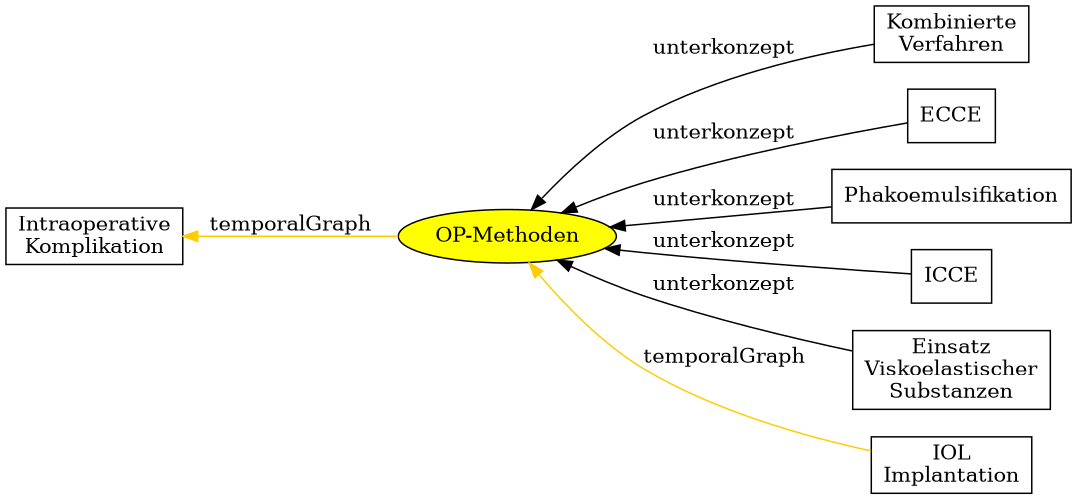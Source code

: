 digraph Konzeptuebersicht {
graph [size="7.18676193!" rankdir="RL"]
"Kombinierte Verfahren"[ URL="http://localhost:8080/KnowWE/Wiki.jsp?page=Kombinierte Verfahren" shape="box" label="Kombinierte\nVerfahren\n" ];
"ECCE"[ URL="http://localhost:8080/KnowWE/Wiki.jsp?page=ECCE" shape="box" label="ECCE" ];
"Phakoemulsifikation"[ URL="http://localhost:8080/KnowWE/Wiki.jsp?page=Phakoemulsifikation" shape="box" label="Phakoemulsifikation" ];
"ICCE"[ URL="http://localhost:8080/KnowWE/Wiki.jsp?page=ICCE" shape="box" label="ICCE" ];
"Einsatz Viskoelastischer Substanzen"[ URL="http://localhost:8080/KnowWE/Wiki.jsp?page=Einsatz Viskoelastischer Substanzen" shape="box" label="Einsatz\nViskoelastischer\nSubstanzen\n" ];
"IOL Implantation"[ URL="http://localhost:8080/KnowWE/Wiki.jsp?page=IOL Implantation" shape="box" label="IOL\nImplantation\n" ];
"OP-Methoden"[ URL="http://localhost:8080/KnowWE/Wiki.jsp?page=ForTestingOnly&concept=OP-Methoden" style="filled" fillcolor="yellow"  shape="ellipse" label="OP-Methoden"];
"Intraoperative Komplikation"[ URL="http://localhost:8080/KnowWE/Wiki.jsp?page=Intraoperative Komplikation" shape="box" label="Intraoperative\nKomplikation\n" ];
"Kombinierte Verfahren" -> "OP-Methoden" [ label = "unterkonzept" arrowtail="normal"  color="black"  ];
"ECCE" -> "OP-Methoden" [ label = "unterkonzept" arrowtail="normal"  color="black"  ];
"Phakoemulsifikation" -> "OP-Methoden" [ label = "unterkonzept" arrowtail="normal"  color="black"  ];
"ICCE" -> "OP-Methoden" [ label = "unterkonzept" arrowtail="normal"  color="black"  ];
"Einsatz Viskoelastischer Substanzen" -> "OP-Methoden" [ label = "unterkonzept" arrowtail="normal"  color="black"  ];
"IOL Implantation" -> "OP-Methoden" [ label = "temporalGraph" arrowtail="normal"  color=" #FFCC00"  ];
"OP-Methoden" -> "Intraoperative Komplikation" [ label = "temporalGraph" arrowtail="normal"  color=" #FFCC00"  ];
}